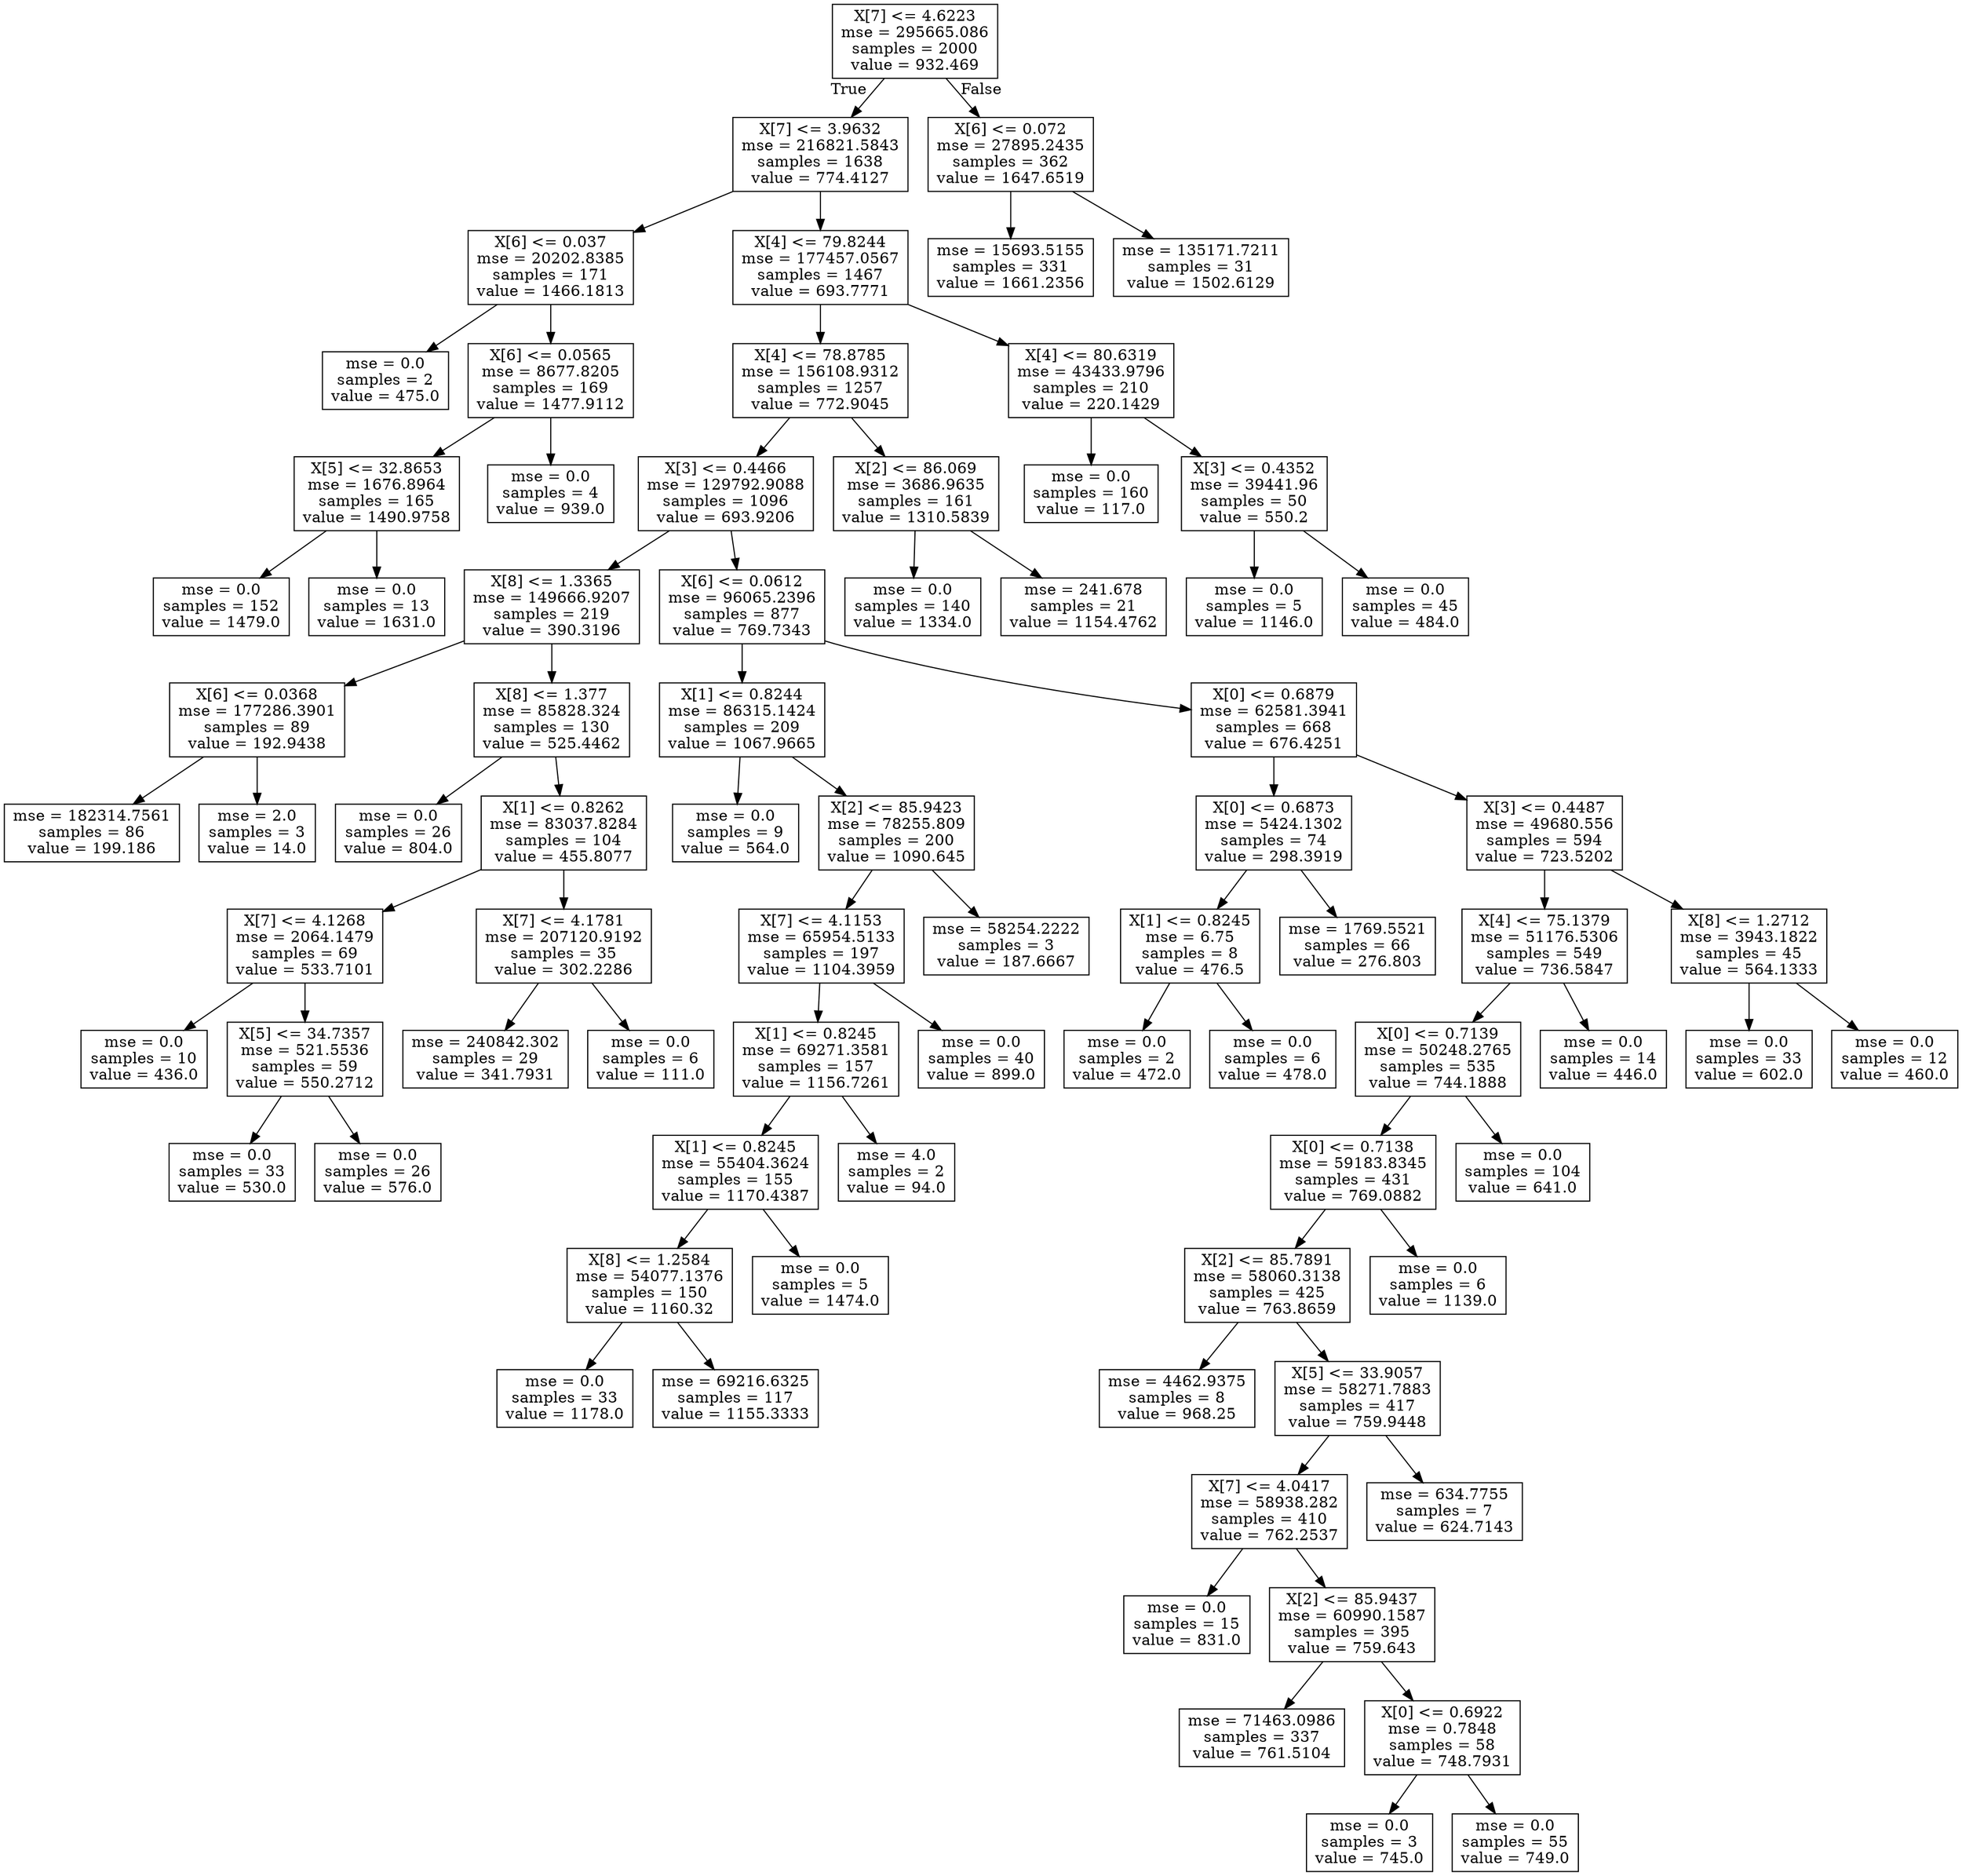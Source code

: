 digraph Tree {
node [shape=box] ;
0 [label="X[7] <= 4.6223\nmse = 295665.086\nsamples = 2000\nvalue = 932.469"] ;
1 [label="X[7] <= 3.9632\nmse = 216821.5843\nsamples = 1638\nvalue = 774.4127"] ;
0 -> 1 [labeldistance=2.5, labelangle=45, headlabel="True"] ;
2 [label="X[6] <= 0.037\nmse = 20202.8385\nsamples = 171\nvalue = 1466.1813"] ;
1 -> 2 ;
3 [label="mse = 0.0\nsamples = 2\nvalue = 475.0"] ;
2 -> 3 ;
4 [label="X[6] <= 0.0565\nmse = 8677.8205\nsamples = 169\nvalue = 1477.9112"] ;
2 -> 4 ;
5 [label="X[5] <= 32.8653\nmse = 1676.8964\nsamples = 165\nvalue = 1490.9758"] ;
4 -> 5 ;
6 [label="mse = 0.0\nsamples = 152\nvalue = 1479.0"] ;
5 -> 6 ;
7 [label="mse = 0.0\nsamples = 13\nvalue = 1631.0"] ;
5 -> 7 ;
8 [label="mse = 0.0\nsamples = 4\nvalue = 939.0"] ;
4 -> 8 ;
9 [label="X[4] <= 79.8244\nmse = 177457.0567\nsamples = 1467\nvalue = 693.7771"] ;
1 -> 9 ;
10 [label="X[4] <= 78.8785\nmse = 156108.9312\nsamples = 1257\nvalue = 772.9045"] ;
9 -> 10 ;
11 [label="X[3] <= 0.4466\nmse = 129792.9088\nsamples = 1096\nvalue = 693.9206"] ;
10 -> 11 ;
12 [label="X[8] <= 1.3365\nmse = 149666.9207\nsamples = 219\nvalue = 390.3196"] ;
11 -> 12 ;
13 [label="X[6] <= 0.0368\nmse = 177286.3901\nsamples = 89\nvalue = 192.9438"] ;
12 -> 13 ;
14 [label="mse = 182314.7561\nsamples = 86\nvalue = 199.186"] ;
13 -> 14 ;
15 [label="mse = 2.0\nsamples = 3\nvalue = 14.0"] ;
13 -> 15 ;
16 [label="X[8] <= 1.377\nmse = 85828.324\nsamples = 130\nvalue = 525.4462"] ;
12 -> 16 ;
17 [label="mse = 0.0\nsamples = 26\nvalue = 804.0"] ;
16 -> 17 ;
18 [label="X[1] <= 0.8262\nmse = 83037.8284\nsamples = 104\nvalue = 455.8077"] ;
16 -> 18 ;
19 [label="X[7] <= 4.1268\nmse = 2064.1479\nsamples = 69\nvalue = 533.7101"] ;
18 -> 19 ;
20 [label="mse = 0.0\nsamples = 10\nvalue = 436.0"] ;
19 -> 20 ;
21 [label="X[5] <= 34.7357\nmse = 521.5536\nsamples = 59\nvalue = 550.2712"] ;
19 -> 21 ;
22 [label="mse = 0.0\nsamples = 33\nvalue = 530.0"] ;
21 -> 22 ;
23 [label="mse = 0.0\nsamples = 26\nvalue = 576.0"] ;
21 -> 23 ;
24 [label="X[7] <= 4.1781\nmse = 207120.9192\nsamples = 35\nvalue = 302.2286"] ;
18 -> 24 ;
25 [label="mse = 240842.302\nsamples = 29\nvalue = 341.7931"] ;
24 -> 25 ;
26 [label="mse = 0.0\nsamples = 6\nvalue = 111.0"] ;
24 -> 26 ;
27 [label="X[6] <= 0.0612\nmse = 96065.2396\nsamples = 877\nvalue = 769.7343"] ;
11 -> 27 ;
28 [label="X[1] <= 0.8244\nmse = 86315.1424\nsamples = 209\nvalue = 1067.9665"] ;
27 -> 28 ;
29 [label="mse = 0.0\nsamples = 9\nvalue = 564.0"] ;
28 -> 29 ;
30 [label="X[2] <= 85.9423\nmse = 78255.809\nsamples = 200\nvalue = 1090.645"] ;
28 -> 30 ;
31 [label="X[7] <= 4.1153\nmse = 65954.5133\nsamples = 197\nvalue = 1104.3959"] ;
30 -> 31 ;
32 [label="X[1] <= 0.8245\nmse = 69271.3581\nsamples = 157\nvalue = 1156.7261"] ;
31 -> 32 ;
33 [label="X[1] <= 0.8245\nmse = 55404.3624\nsamples = 155\nvalue = 1170.4387"] ;
32 -> 33 ;
34 [label="X[8] <= 1.2584\nmse = 54077.1376\nsamples = 150\nvalue = 1160.32"] ;
33 -> 34 ;
35 [label="mse = 0.0\nsamples = 33\nvalue = 1178.0"] ;
34 -> 35 ;
36 [label="mse = 69216.6325\nsamples = 117\nvalue = 1155.3333"] ;
34 -> 36 ;
37 [label="mse = 0.0\nsamples = 5\nvalue = 1474.0"] ;
33 -> 37 ;
38 [label="mse = 4.0\nsamples = 2\nvalue = 94.0"] ;
32 -> 38 ;
39 [label="mse = 0.0\nsamples = 40\nvalue = 899.0"] ;
31 -> 39 ;
40 [label="mse = 58254.2222\nsamples = 3\nvalue = 187.6667"] ;
30 -> 40 ;
41 [label="X[0] <= 0.6879\nmse = 62581.3941\nsamples = 668\nvalue = 676.4251"] ;
27 -> 41 ;
42 [label="X[0] <= 0.6873\nmse = 5424.1302\nsamples = 74\nvalue = 298.3919"] ;
41 -> 42 ;
43 [label="X[1] <= 0.8245\nmse = 6.75\nsamples = 8\nvalue = 476.5"] ;
42 -> 43 ;
44 [label="mse = 0.0\nsamples = 2\nvalue = 472.0"] ;
43 -> 44 ;
45 [label="mse = 0.0\nsamples = 6\nvalue = 478.0"] ;
43 -> 45 ;
46 [label="mse = 1769.5521\nsamples = 66\nvalue = 276.803"] ;
42 -> 46 ;
47 [label="X[3] <= 0.4487\nmse = 49680.556\nsamples = 594\nvalue = 723.5202"] ;
41 -> 47 ;
48 [label="X[4] <= 75.1379\nmse = 51176.5306\nsamples = 549\nvalue = 736.5847"] ;
47 -> 48 ;
49 [label="X[0] <= 0.7139\nmse = 50248.2765\nsamples = 535\nvalue = 744.1888"] ;
48 -> 49 ;
50 [label="X[0] <= 0.7138\nmse = 59183.8345\nsamples = 431\nvalue = 769.0882"] ;
49 -> 50 ;
51 [label="X[2] <= 85.7891\nmse = 58060.3138\nsamples = 425\nvalue = 763.8659"] ;
50 -> 51 ;
52 [label="mse = 4462.9375\nsamples = 8\nvalue = 968.25"] ;
51 -> 52 ;
53 [label="X[5] <= 33.9057\nmse = 58271.7883\nsamples = 417\nvalue = 759.9448"] ;
51 -> 53 ;
54 [label="X[7] <= 4.0417\nmse = 58938.282\nsamples = 410\nvalue = 762.2537"] ;
53 -> 54 ;
55 [label="mse = 0.0\nsamples = 15\nvalue = 831.0"] ;
54 -> 55 ;
56 [label="X[2] <= 85.9437\nmse = 60990.1587\nsamples = 395\nvalue = 759.643"] ;
54 -> 56 ;
57 [label="mse = 71463.0986\nsamples = 337\nvalue = 761.5104"] ;
56 -> 57 ;
58 [label="X[0] <= 0.6922\nmse = 0.7848\nsamples = 58\nvalue = 748.7931"] ;
56 -> 58 ;
59 [label="mse = 0.0\nsamples = 3\nvalue = 745.0"] ;
58 -> 59 ;
60 [label="mse = 0.0\nsamples = 55\nvalue = 749.0"] ;
58 -> 60 ;
61 [label="mse = 634.7755\nsamples = 7\nvalue = 624.7143"] ;
53 -> 61 ;
62 [label="mse = 0.0\nsamples = 6\nvalue = 1139.0"] ;
50 -> 62 ;
63 [label="mse = 0.0\nsamples = 104\nvalue = 641.0"] ;
49 -> 63 ;
64 [label="mse = 0.0\nsamples = 14\nvalue = 446.0"] ;
48 -> 64 ;
65 [label="X[8] <= 1.2712\nmse = 3943.1822\nsamples = 45\nvalue = 564.1333"] ;
47 -> 65 ;
66 [label="mse = 0.0\nsamples = 33\nvalue = 602.0"] ;
65 -> 66 ;
67 [label="mse = 0.0\nsamples = 12\nvalue = 460.0"] ;
65 -> 67 ;
68 [label="X[2] <= 86.069\nmse = 3686.9635\nsamples = 161\nvalue = 1310.5839"] ;
10 -> 68 ;
69 [label="mse = 0.0\nsamples = 140\nvalue = 1334.0"] ;
68 -> 69 ;
70 [label="mse = 241.678\nsamples = 21\nvalue = 1154.4762"] ;
68 -> 70 ;
71 [label="X[4] <= 80.6319\nmse = 43433.9796\nsamples = 210\nvalue = 220.1429"] ;
9 -> 71 ;
72 [label="mse = 0.0\nsamples = 160\nvalue = 117.0"] ;
71 -> 72 ;
73 [label="X[3] <= 0.4352\nmse = 39441.96\nsamples = 50\nvalue = 550.2"] ;
71 -> 73 ;
74 [label="mse = 0.0\nsamples = 5\nvalue = 1146.0"] ;
73 -> 74 ;
75 [label="mse = 0.0\nsamples = 45\nvalue = 484.0"] ;
73 -> 75 ;
76 [label="X[6] <= 0.072\nmse = 27895.2435\nsamples = 362\nvalue = 1647.6519"] ;
0 -> 76 [labeldistance=2.5, labelangle=-45, headlabel="False"] ;
77 [label="mse = 15693.5155\nsamples = 331\nvalue = 1661.2356"] ;
76 -> 77 ;
78 [label="mse = 135171.7211\nsamples = 31\nvalue = 1502.6129"] ;
76 -> 78 ;
}